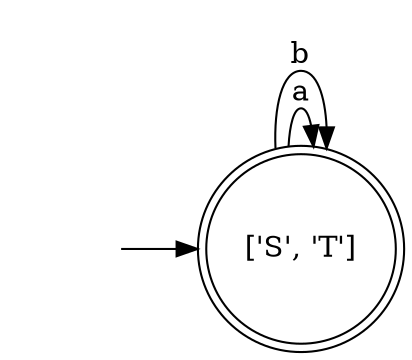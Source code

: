 digraph "No Epsilon NFA" {
	graph [rankdir=LR]
	"" [label="" shape=plaintext]
	"['S', 'T']" [label="['S', 'T']" shape=doublecircle]
	"" -> "['S', 'T']" [label=""]
	"['S', 'T']" -> "['S', 'T']" [label=a]
	"['S', 'T']" -> "['S', 'T']" [label=b]
}
